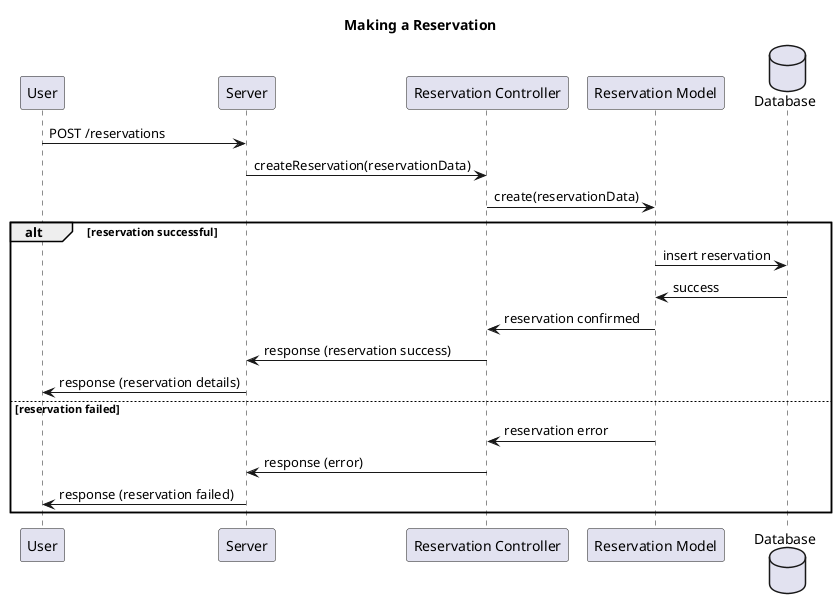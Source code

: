 @startuml Making a Reservation

title Making a Reservation

participant "User" as user
participant "Server" as server
participant "Reservation Controller" as reservationCtrl
participant "Reservation Model" as reservationModel
database "Database" as db

user -> server: POST /reservations
server -> reservationCtrl: createReservation(reservationData)
reservationCtrl -> reservationModel: create(reservationData)

alt reservation successful
    reservationModel -> db: insert reservation
    db -> reservationModel: success
    reservationModel -> reservationCtrl: reservation confirmed
    reservationCtrl -> server: response (reservation success)
    server -> user: response (reservation details)
else reservation failed
    reservationModel -> reservationCtrl: reservation error
    reservationCtrl -> server: response (error)
    server -> user: response (reservation failed)
end

@enduml
